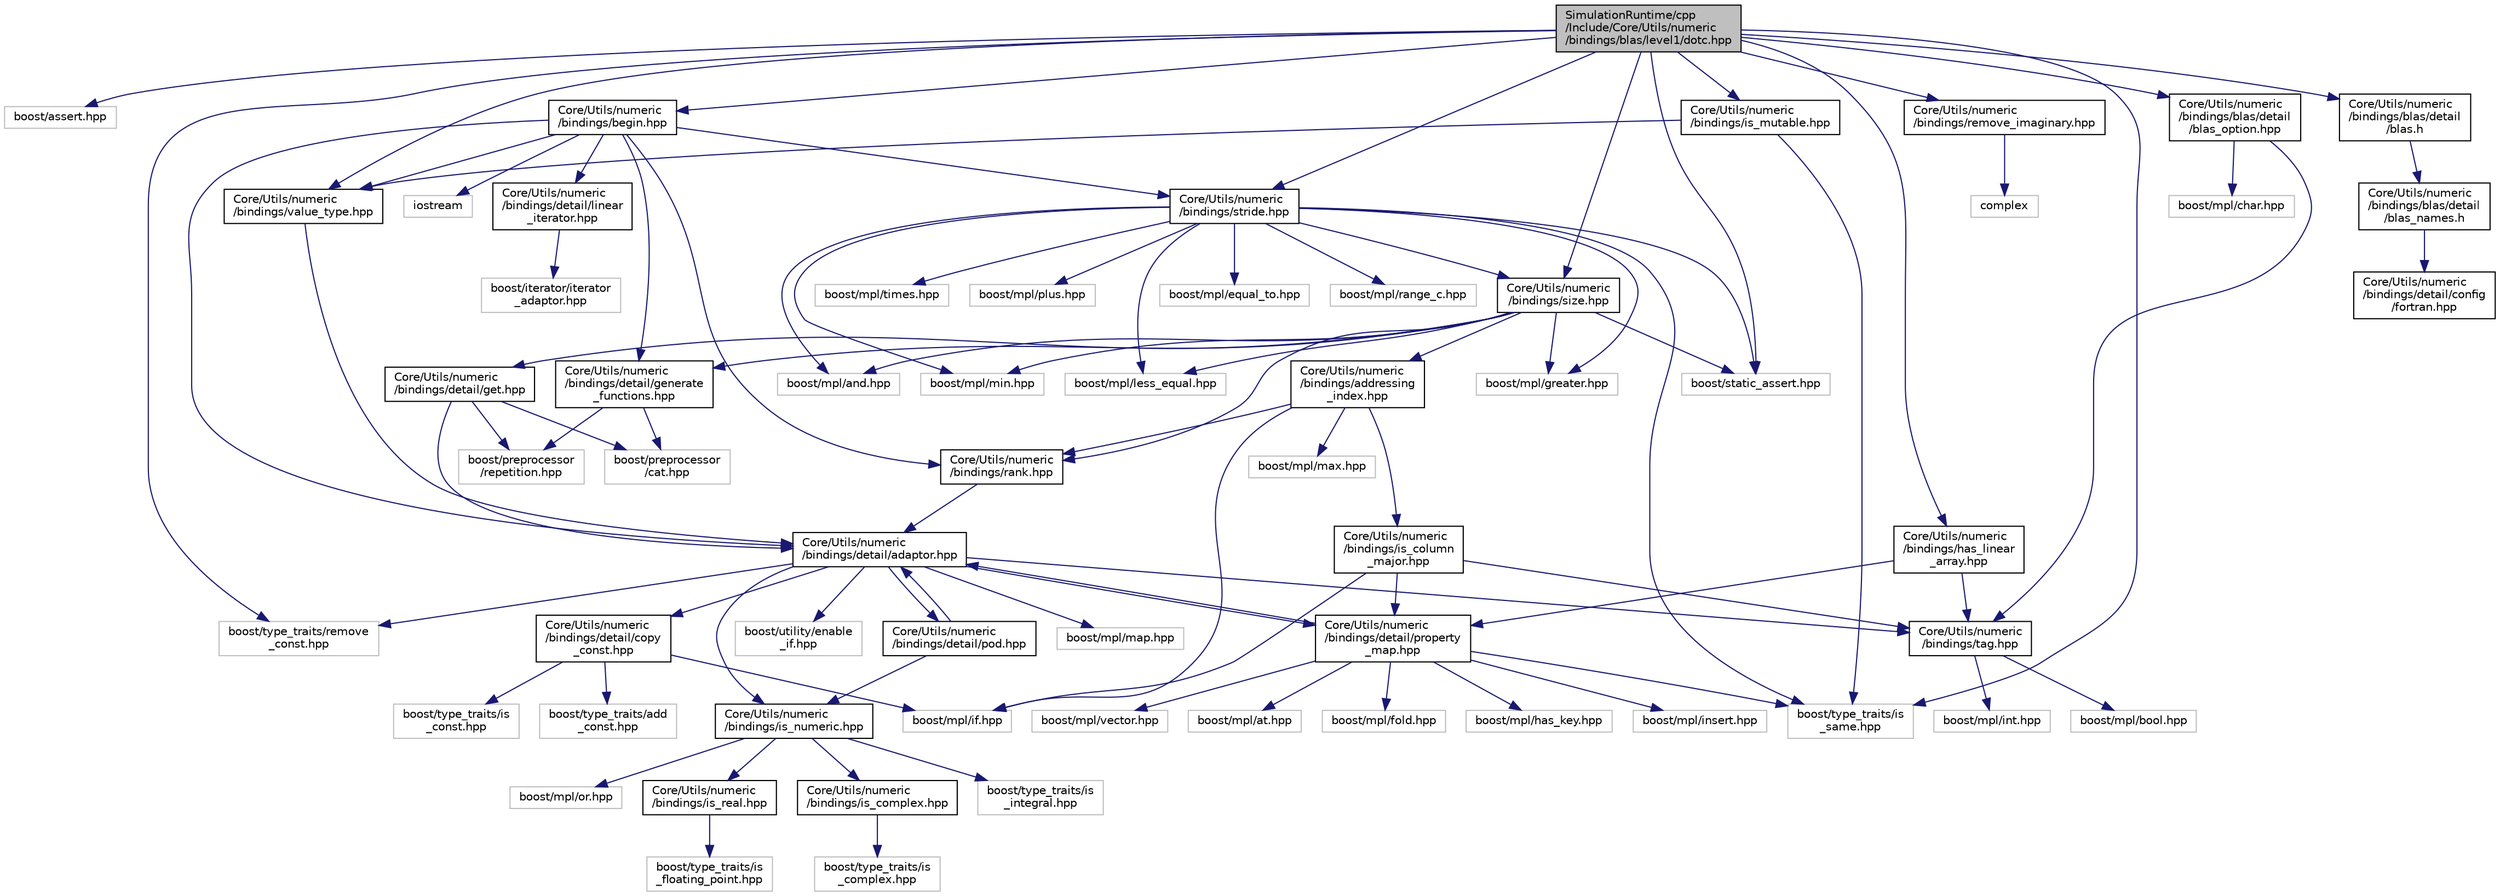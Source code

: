 digraph "SimulationRuntime/cpp/Include/Core/Utils/numeric/bindings/blas/level1/dotc.hpp"
{
  edge [fontname="Helvetica",fontsize="10",labelfontname="Helvetica",labelfontsize="10"];
  node [fontname="Helvetica",fontsize="10",shape=record];
  Node0 [label="SimulationRuntime/cpp\l/Include/Core/Utils/numeric\l/bindings/blas/level1/dotc.hpp",height=0.2,width=0.4,color="black", fillcolor="grey75", style="filled", fontcolor="black"];
  Node0 -> Node1 [color="midnightblue",fontsize="10",style="solid",fontname="Helvetica"];
  Node1 [label="boost/assert.hpp",height=0.2,width=0.4,color="grey75", fillcolor="white", style="filled"];
  Node0 -> Node2 [color="midnightblue",fontsize="10",style="solid",fontname="Helvetica"];
  Node2 [label="Core/Utils/numeric\l/bindings/begin.hpp",height=0.2,width=0.4,color="black", fillcolor="white", style="filled",URL="$d2/da9/begin_8hpp.html"];
  Node2 -> Node3 [color="midnightblue",fontsize="10",style="solid",fontname="Helvetica"];
  Node3 [label="Core/Utils/numeric\l/bindings/detail/adaptor.hpp",height=0.2,width=0.4,color="black", fillcolor="white", style="filled",URL="$da/d42/adaptor_8hpp.html"];
  Node3 -> Node4 [color="midnightblue",fontsize="10",style="solid",fontname="Helvetica"];
  Node4 [label="boost/mpl/map.hpp",height=0.2,width=0.4,color="grey75", fillcolor="white", style="filled"];
  Node3 -> Node5 [color="midnightblue",fontsize="10",style="solid",fontname="Helvetica"];
  Node5 [label="Core/Utils/numeric\l/bindings/detail/copy\l_const.hpp",height=0.2,width=0.4,color="black", fillcolor="white", style="filled",URL="$dd/d74/copy__const_8hpp.html"];
  Node5 -> Node6 [color="midnightblue",fontsize="10",style="solid",fontname="Helvetica"];
  Node6 [label="boost/mpl/if.hpp",height=0.2,width=0.4,color="grey75", fillcolor="white", style="filled"];
  Node5 -> Node7 [color="midnightblue",fontsize="10",style="solid",fontname="Helvetica"];
  Node7 [label="boost/type_traits/add\l_const.hpp",height=0.2,width=0.4,color="grey75", fillcolor="white", style="filled"];
  Node5 -> Node8 [color="midnightblue",fontsize="10",style="solid",fontname="Helvetica"];
  Node8 [label="boost/type_traits/is\l_const.hpp",height=0.2,width=0.4,color="grey75", fillcolor="white", style="filled"];
  Node3 -> Node9 [color="midnightblue",fontsize="10",style="solid",fontname="Helvetica"];
  Node9 [label="Core/Utils/numeric\l/bindings/is_numeric.hpp",height=0.2,width=0.4,color="black", fillcolor="white", style="filled",URL="$dd/d6d/is__numeric_8hpp.html"];
  Node9 -> Node10 [color="midnightblue",fontsize="10",style="solid",fontname="Helvetica"];
  Node10 [label="boost/mpl/or.hpp",height=0.2,width=0.4,color="grey75", fillcolor="white", style="filled"];
  Node9 -> Node11 [color="midnightblue",fontsize="10",style="solid",fontname="Helvetica"];
  Node11 [label="Core/Utils/numeric\l/bindings/is_real.hpp",height=0.2,width=0.4,color="black", fillcolor="white", style="filled",URL="$dc/d10/is__real_8hpp.html"];
  Node11 -> Node12 [color="midnightblue",fontsize="10",style="solid",fontname="Helvetica"];
  Node12 [label="boost/type_traits/is\l_floating_point.hpp",height=0.2,width=0.4,color="grey75", fillcolor="white", style="filled"];
  Node9 -> Node13 [color="midnightblue",fontsize="10",style="solid",fontname="Helvetica"];
  Node13 [label="Core/Utils/numeric\l/bindings/is_complex.hpp",height=0.2,width=0.4,color="black", fillcolor="white", style="filled",URL="$d6/d3e/is__complex_8hpp.html"];
  Node13 -> Node14 [color="midnightblue",fontsize="10",style="solid",fontname="Helvetica"];
  Node14 [label="boost/type_traits/is\l_complex.hpp",height=0.2,width=0.4,color="grey75", fillcolor="white", style="filled"];
  Node9 -> Node15 [color="midnightblue",fontsize="10",style="solid",fontname="Helvetica"];
  Node15 [label="boost/type_traits/is\l_integral.hpp",height=0.2,width=0.4,color="grey75", fillcolor="white", style="filled"];
  Node3 -> Node16 [color="midnightblue",fontsize="10",style="solid",fontname="Helvetica"];
  Node16 [label="Core/Utils/numeric\l/bindings/tag.hpp",height=0.2,width=0.4,color="black", fillcolor="white", style="filled",URL="$d1/d74/tag_8hpp.html"];
  Node16 -> Node17 [color="midnightblue",fontsize="10",style="solid",fontname="Helvetica"];
  Node17 [label="boost/mpl/bool.hpp",height=0.2,width=0.4,color="grey75", fillcolor="white", style="filled"];
  Node16 -> Node18 [color="midnightblue",fontsize="10",style="solid",fontname="Helvetica"];
  Node18 [label="boost/mpl/int.hpp",height=0.2,width=0.4,color="grey75", fillcolor="white", style="filled"];
  Node3 -> Node19 [color="midnightblue",fontsize="10",style="solid",fontname="Helvetica"];
  Node19 [label="boost/type_traits/remove\l_const.hpp",height=0.2,width=0.4,color="grey75", fillcolor="white", style="filled"];
  Node3 -> Node20 [color="midnightblue",fontsize="10",style="solid",fontname="Helvetica"];
  Node20 [label="boost/utility/enable\l_if.hpp",height=0.2,width=0.4,color="grey75", fillcolor="white", style="filled"];
  Node3 -> Node21 [color="midnightblue",fontsize="10",style="solid",fontname="Helvetica"];
  Node21 [label="Core/Utils/numeric\l/bindings/detail/pod.hpp",height=0.2,width=0.4,color="black", fillcolor="white", style="filled",URL="$dc/d1b/pod_8hpp.html"];
  Node21 -> Node9 [color="midnightblue",fontsize="10",style="solid",fontname="Helvetica"];
  Node21 -> Node3 [color="midnightblue",fontsize="10",style="solid",fontname="Helvetica"];
  Node3 -> Node22 [color="midnightblue",fontsize="10",style="solid",fontname="Helvetica"];
  Node22 [label="Core/Utils/numeric\l/bindings/detail/property\l_map.hpp",height=0.2,width=0.4,color="black", fillcolor="white", style="filled",URL="$d1/d1f/property__map_8hpp.html"];
  Node22 -> Node23 [color="midnightblue",fontsize="10",style="solid",fontname="Helvetica"];
  Node23 [label="boost/mpl/at.hpp",height=0.2,width=0.4,color="grey75", fillcolor="white", style="filled"];
  Node22 -> Node24 [color="midnightblue",fontsize="10",style="solid",fontname="Helvetica"];
  Node24 [label="boost/mpl/fold.hpp",height=0.2,width=0.4,color="grey75", fillcolor="white", style="filled"];
  Node22 -> Node25 [color="midnightblue",fontsize="10",style="solid",fontname="Helvetica"];
  Node25 [label="boost/mpl/has_key.hpp",height=0.2,width=0.4,color="grey75", fillcolor="white", style="filled"];
  Node22 -> Node26 [color="midnightblue",fontsize="10",style="solid",fontname="Helvetica"];
  Node26 [label="boost/mpl/insert.hpp",height=0.2,width=0.4,color="grey75", fillcolor="white", style="filled"];
  Node22 -> Node27 [color="midnightblue",fontsize="10",style="solid",fontname="Helvetica"];
  Node27 [label="boost/mpl/vector.hpp",height=0.2,width=0.4,color="grey75", fillcolor="white", style="filled"];
  Node22 -> Node3 [color="midnightblue",fontsize="10",style="solid",fontname="Helvetica"];
  Node22 -> Node28 [color="midnightblue",fontsize="10",style="solid",fontname="Helvetica"];
  Node28 [label="boost/type_traits/is\l_same.hpp",height=0.2,width=0.4,color="grey75", fillcolor="white", style="filled"];
  Node2 -> Node29 [color="midnightblue",fontsize="10",style="solid",fontname="Helvetica"];
  Node29 [label="Core/Utils/numeric\l/bindings/detail/linear\l_iterator.hpp",height=0.2,width=0.4,color="black", fillcolor="white", style="filled",URL="$d6/d8b/linear__iterator_8hpp.html"];
  Node29 -> Node30 [color="midnightblue",fontsize="10",style="solid",fontname="Helvetica"];
  Node30 [label="boost/iterator/iterator\l_adaptor.hpp",height=0.2,width=0.4,color="grey75", fillcolor="white", style="filled"];
  Node2 -> Node31 [color="midnightblue",fontsize="10",style="solid",fontname="Helvetica"];
  Node31 [label="Core/Utils/numeric\l/bindings/detail/generate\l_functions.hpp",height=0.2,width=0.4,color="black", fillcolor="white", style="filled",URL="$d5/d29/generate__functions_8hpp.html"];
  Node31 -> Node32 [color="midnightblue",fontsize="10",style="solid",fontname="Helvetica"];
  Node32 [label="boost/preprocessor\l/repetition.hpp",height=0.2,width=0.4,color="grey75", fillcolor="white", style="filled"];
  Node31 -> Node33 [color="midnightblue",fontsize="10",style="solid",fontname="Helvetica"];
  Node33 [label="boost/preprocessor\l/cat.hpp",height=0.2,width=0.4,color="grey75", fillcolor="white", style="filled"];
  Node2 -> Node34 [color="midnightblue",fontsize="10",style="solid",fontname="Helvetica"];
  Node34 [label="Core/Utils/numeric\l/bindings/rank.hpp",height=0.2,width=0.4,color="black", fillcolor="white", style="filled",URL="$d9/daf/rank_8hpp.html"];
  Node34 -> Node3 [color="midnightblue",fontsize="10",style="solid",fontname="Helvetica"];
  Node2 -> Node35 [color="midnightblue",fontsize="10",style="solid",fontname="Helvetica"];
  Node35 [label="Core/Utils/numeric\l/bindings/stride.hpp",height=0.2,width=0.4,color="black", fillcolor="white", style="filled",URL="$da/d69/stride_8hpp.html"];
  Node35 -> Node36 [color="midnightblue",fontsize="10",style="solid",fontname="Helvetica"];
  Node36 [label="Core/Utils/numeric\l/bindings/size.hpp",height=0.2,width=0.4,color="black", fillcolor="white", style="filled",URL="$d1/d10/size_8hpp.html"];
  Node36 -> Node31 [color="midnightblue",fontsize="10",style="solid",fontname="Helvetica"];
  Node36 -> Node37 [color="midnightblue",fontsize="10",style="solid",fontname="Helvetica"];
  Node37 [label="Core/Utils/numeric\l/bindings/detail/get.hpp",height=0.2,width=0.4,color="black", fillcolor="white", style="filled",URL="$dc/d95/get_8hpp.html"];
  Node37 -> Node3 [color="midnightblue",fontsize="10",style="solid",fontname="Helvetica"];
  Node37 -> Node32 [color="midnightblue",fontsize="10",style="solid",fontname="Helvetica"];
  Node37 -> Node33 [color="midnightblue",fontsize="10",style="solid",fontname="Helvetica"];
  Node36 -> Node34 [color="midnightblue",fontsize="10",style="solid",fontname="Helvetica"];
  Node36 -> Node38 [color="midnightblue",fontsize="10",style="solid",fontname="Helvetica"];
  Node38 [label="Core/Utils/numeric\l/bindings/addressing\l_index.hpp",height=0.2,width=0.4,color="black", fillcolor="white", style="filled",URL="$d0/d00/addressing__index_8hpp.html"];
  Node38 -> Node6 [color="midnightblue",fontsize="10",style="solid",fontname="Helvetica"];
  Node38 -> Node39 [color="midnightblue",fontsize="10",style="solid",fontname="Helvetica"];
  Node39 [label="boost/mpl/max.hpp",height=0.2,width=0.4,color="grey75", fillcolor="white", style="filled"];
  Node38 -> Node34 [color="midnightblue",fontsize="10",style="solid",fontname="Helvetica"];
  Node38 -> Node40 [color="midnightblue",fontsize="10",style="solid",fontname="Helvetica"];
  Node40 [label="Core/Utils/numeric\l/bindings/is_column\l_major.hpp",height=0.2,width=0.4,color="black", fillcolor="white", style="filled",URL="$d0/d99/is__column__major_8hpp.html"];
  Node40 -> Node6 [color="midnightblue",fontsize="10",style="solid",fontname="Helvetica"];
  Node40 -> Node22 [color="midnightblue",fontsize="10",style="solid",fontname="Helvetica"];
  Node40 -> Node16 [color="midnightblue",fontsize="10",style="solid",fontname="Helvetica"];
  Node36 -> Node41 [color="midnightblue",fontsize="10",style="solid",fontname="Helvetica"];
  Node41 [label="boost/mpl/and.hpp",height=0.2,width=0.4,color="grey75", fillcolor="white", style="filled"];
  Node36 -> Node42 [color="midnightblue",fontsize="10",style="solid",fontname="Helvetica"];
  Node42 [label="boost/mpl/min.hpp",height=0.2,width=0.4,color="grey75", fillcolor="white", style="filled"];
  Node36 -> Node43 [color="midnightblue",fontsize="10",style="solid",fontname="Helvetica"];
  Node43 [label="boost/mpl/greater.hpp",height=0.2,width=0.4,color="grey75", fillcolor="white", style="filled"];
  Node36 -> Node44 [color="midnightblue",fontsize="10",style="solid",fontname="Helvetica"];
  Node44 [label="boost/mpl/less_equal.hpp",height=0.2,width=0.4,color="grey75", fillcolor="white", style="filled"];
  Node36 -> Node45 [color="midnightblue",fontsize="10",style="solid",fontname="Helvetica"];
  Node45 [label="boost/static_assert.hpp",height=0.2,width=0.4,color="grey75", fillcolor="white", style="filled"];
  Node35 -> Node42 [color="midnightblue",fontsize="10",style="solid",fontname="Helvetica"];
  Node35 -> Node41 [color="midnightblue",fontsize="10",style="solid",fontname="Helvetica"];
  Node35 -> Node44 [color="midnightblue",fontsize="10",style="solid",fontname="Helvetica"];
  Node35 -> Node46 [color="midnightblue",fontsize="10",style="solid",fontname="Helvetica"];
  Node46 [label="boost/mpl/equal_to.hpp",height=0.2,width=0.4,color="grey75", fillcolor="white", style="filled"];
  Node35 -> Node47 [color="midnightblue",fontsize="10",style="solid",fontname="Helvetica"];
  Node47 [label="boost/mpl/range_c.hpp",height=0.2,width=0.4,color="grey75", fillcolor="white", style="filled"];
  Node35 -> Node48 [color="midnightblue",fontsize="10",style="solid",fontname="Helvetica"];
  Node48 [label="boost/mpl/times.hpp",height=0.2,width=0.4,color="grey75", fillcolor="white", style="filled"];
  Node35 -> Node43 [color="midnightblue",fontsize="10",style="solid",fontname="Helvetica"];
  Node35 -> Node49 [color="midnightblue",fontsize="10",style="solid",fontname="Helvetica"];
  Node49 [label="boost/mpl/plus.hpp",height=0.2,width=0.4,color="grey75", fillcolor="white", style="filled"];
  Node35 -> Node28 [color="midnightblue",fontsize="10",style="solid",fontname="Helvetica"];
  Node35 -> Node45 [color="midnightblue",fontsize="10",style="solid",fontname="Helvetica"];
  Node2 -> Node50 [color="midnightblue",fontsize="10",style="solid",fontname="Helvetica"];
  Node50 [label="Core/Utils/numeric\l/bindings/value_type.hpp",height=0.2,width=0.4,color="black", fillcolor="white", style="filled",URL="$d9/d9c/value__type_8hpp.html"];
  Node50 -> Node3 [color="midnightblue",fontsize="10",style="solid",fontname="Helvetica"];
  Node2 -> Node51 [color="midnightblue",fontsize="10",style="solid",fontname="Helvetica"];
  Node51 [label="iostream",height=0.2,width=0.4,color="grey75", fillcolor="white", style="filled"];
  Node0 -> Node52 [color="midnightblue",fontsize="10",style="solid",fontname="Helvetica"];
  Node52 [label="Core/Utils/numeric\l/bindings/has_linear\l_array.hpp",height=0.2,width=0.4,color="black", fillcolor="white", style="filled",URL="$d2/d55/has__linear__array_8hpp.html"];
  Node52 -> Node22 [color="midnightblue",fontsize="10",style="solid",fontname="Helvetica"];
  Node52 -> Node16 [color="midnightblue",fontsize="10",style="solid",fontname="Helvetica"];
  Node0 -> Node53 [color="midnightblue",fontsize="10",style="solid",fontname="Helvetica"];
  Node53 [label="Core/Utils/numeric\l/bindings/is_mutable.hpp",height=0.2,width=0.4,color="black", fillcolor="white", style="filled",URL="$db/dbf/is__mutable_8hpp.html"];
  Node53 -> Node28 [color="midnightblue",fontsize="10",style="solid",fontname="Helvetica"];
  Node53 -> Node50 [color="midnightblue",fontsize="10",style="solid",fontname="Helvetica"];
  Node0 -> Node54 [color="midnightblue",fontsize="10",style="solid",fontname="Helvetica"];
  Node54 [label="Core/Utils/numeric\l/bindings/remove_imaginary.hpp",height=0.2,width=0.4,color="black", fillcolor="white", style="filled",URL="$dd/de8/remove__imaginary_8hpp.html"];
  Node54 -> Node55 [color="midnightblue",fontsize="10",style="solid",fontname="Helvetica"];
  Node55 [label="complex",height=0.2,width=0.4,color="grey75", fillcolor="white", style="filled"];
  Node0 -> Node36 [color="midnightblue",fontsize="10",style="solid",fontname="Helvetica"];
  Node0 -> Node35 [color="midnightblue",fontsize="10",style="solid",fontname="Helvetica"];
  Node0 -> Node50 [color="midnightblue",fontsize="10",style="solid",fontname="Helvetica"];
  Node0 -> Node45 [color="midnightblue",fontsize="10",style="solid",fontname="Helvetica"];
  Node0 -> Node28 [color="midnightblue",fontsize="10",style="solid",fontname="Helvetica"];
  Node0 -> Node19 [color="midnightblue",fontsize="10",style="solid",fontname="Helvetica"];
  Node0 -> Node56 [color="midnightblue",fontsize="10",style="solid",fontname="Helvetica"];
  Node56 [label="Core/Utils/numeric\l/bindings/blas/detail\l/blas.h",height=0.2,width=0.4,color="black", fillcolor="white", style="filled",URL="$d8/df1/blas_8h.html"];
  Node56 -> Node57 [color="midnightblue",fontsize="10",style="solid",fontname="Helvetica"];
  Node57 [label="Core/Utils/numeric\l/bindings/blas/detail\l/blas_names.h",height=0.2,width=0.4,color="black", fillcolor="white", style="filled",URL="$de/d8a/blas__names_8h.html"];
  Node57 -> Node58 [color="midnightblue",fontsize="10",style="solid",fontname="Helvetica"];
  Node58 [label="Core/Utils/numeric\l/bindings/detail/config\l/fortran.hpp",height=0.2,width=0.4,color="black", fillcolor="white", style="filled",URL="$d5/dd3/fortran_8hpp.html"];
  Node0 -> Node59 [color="midnightblue",fontsize="10",style="solid",fontname="Helvetica"];
  Node59 [label="Core/Utils/numeric\l/bindings/blas/detail\l/blas_option.hpp",height=0.2,width=0.4,color="black", fillcolor="white", style="filled",URL="$da/d5f/blas__option_8hpp.html"];
  Node59 -> Node60 [color="midnightblue",fontsize="10",style="solid",fontname="Helvetica"];
  Node60 [label="boost/mpl/char.hpp",height=0.2,width=0.4,color="grey75", fillcolor="white", style="filled"];
  Node59 -> Node16 [color="midnightblue",fontsize="10",style="solid",fontname="Helvetica"];
}
